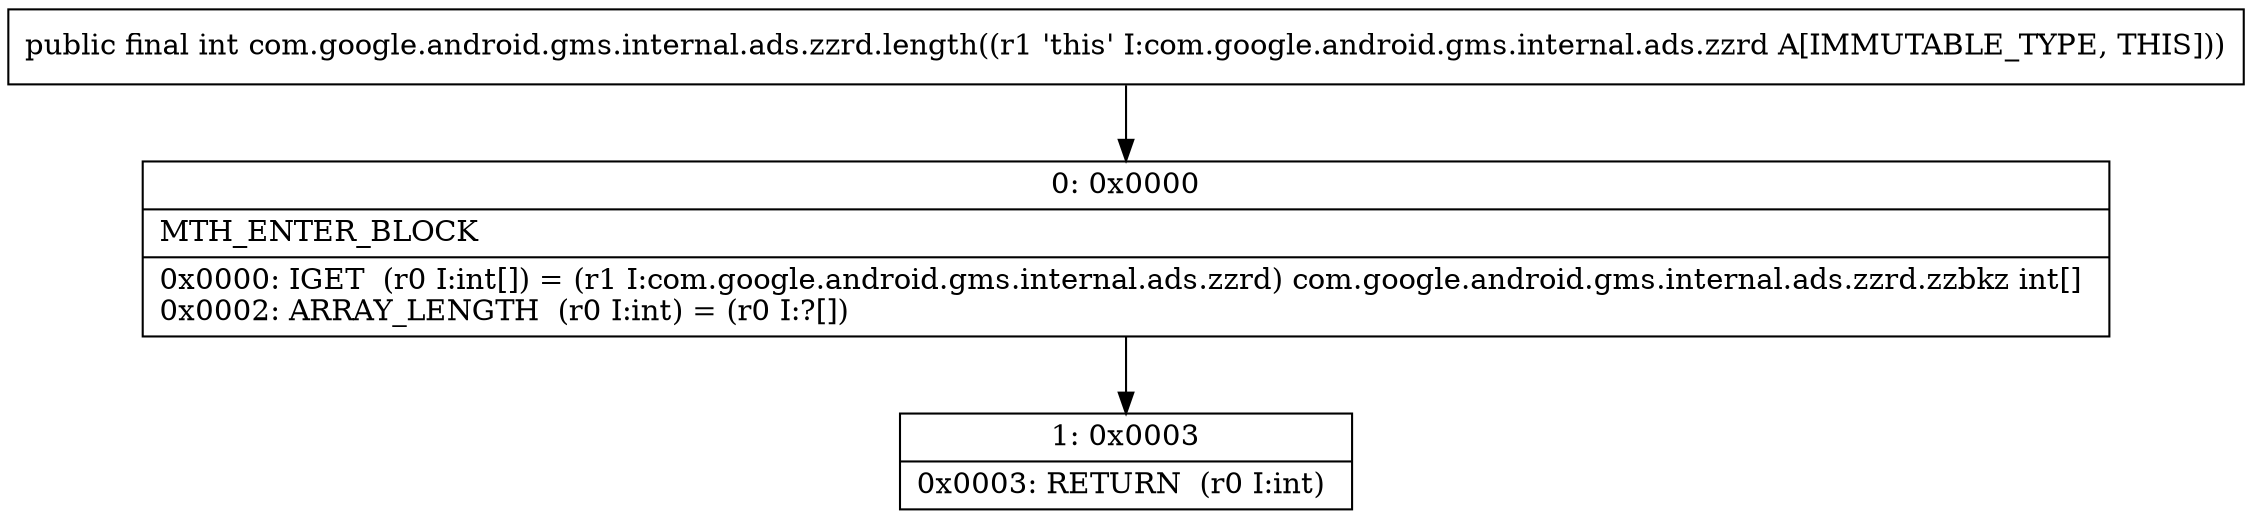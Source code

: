 digraph "CFG forcom.google.android.gms.internal.ads.zzrd.length()I" {
Node_0 [shape=record,label="{0\:\ 0x0000|MTH_ENTER_BLOCK\l|0x0000: IGET  (r0 I:int[]) = (r1 I:com.google.android.gms.internal.ads.zzrd) com.google.android.gms.internal.ads.zzrd.zzbkz int[] \l0x0002: ARRAY_LENGTH  (r0 I:int) = (r0 I:?[]) \l}"];
Node_1 [shape=record,label="{1\:\ 0x0003|0x0003: RETURN  (r0 I:int) \l}"];
MethodNode[shape=record,label="{public final int com.google.android.gms.internal.ads.zzrd.length((r1 'this' I:com.google.android.gms.internal.ads.zzrd A[IMMUTABLE_TYPE, THIS])) }"];
MethodNode -> Node_0;
Node_0 -> Node_1;
}

